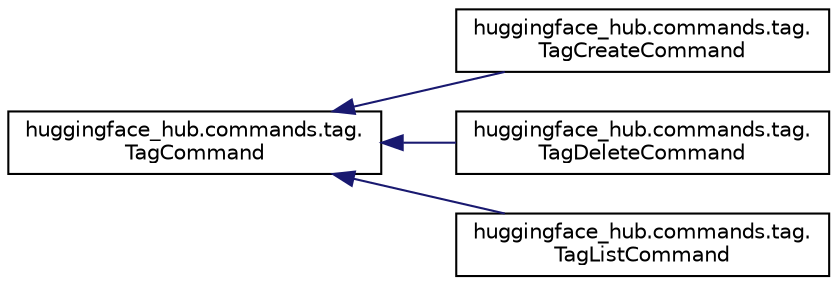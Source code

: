 digraph "Graphical Class Hierarchy"
{
 // LATEX_PDF_SIZE
  edge [fontname="Helvetica",fontsize="10",labelfontname="Helvetica",labelfontsize="10"];
  node [fontname="Helvetica",fontsize="10",shape=record];
  rankdir="LR";
  Node0 [label="huggingface_hub.commands.tag.\lTagCommand",height=0.2,width=0.4,color="black", fillcolor="white", style="filled",URL="$classhuggingface__hub_1_1commands_1_1tag_1_1TagCommand.html",tooltip=" "];
  Node0 -> Node1 [dir="back",color="midnightblue",fontsize="10",style="solid",fontname="Helvetica"];
  Node1 [label="huggingface_hub.commands.tag.\lTagCreateCommand",height=0.2,width=0.4,color="black", fillcolor="white", style="filled",URL="$classhuggingface__hub_1_1commands_1_1tag_1_1TagCreateCommand.html",tooltip=" "];
  Node0 -> Node2 [dir="back",color="midnightblue",fontsize="10",style="solid",fontname="Helvetica"];
  Node2 [label="huggingface_hub.commands.tag.\lTagDeleteCommand",height=0.2,width=0.4,color="black", fillcolor="white", style="filled",URL="$classhuggingface__hub_1_1commands_1_1tag_1_1TagDeleteCommand.html",tooltip=" "];
  Node0 -> Node3 [dir="back",color="midnightblue",fontsize="10",style="solid",fontname="Helvetica"];
  Node3 [label="huggingface_hub.commands.tag.\lTagListCommand",height=0.2,width=0.4,color="black", fillcolor="white", style="filled",URL="$classhuggingface__hub_1_1commands_1_1tag_1_1TagListCommand.html",tooltip=" "];
}
